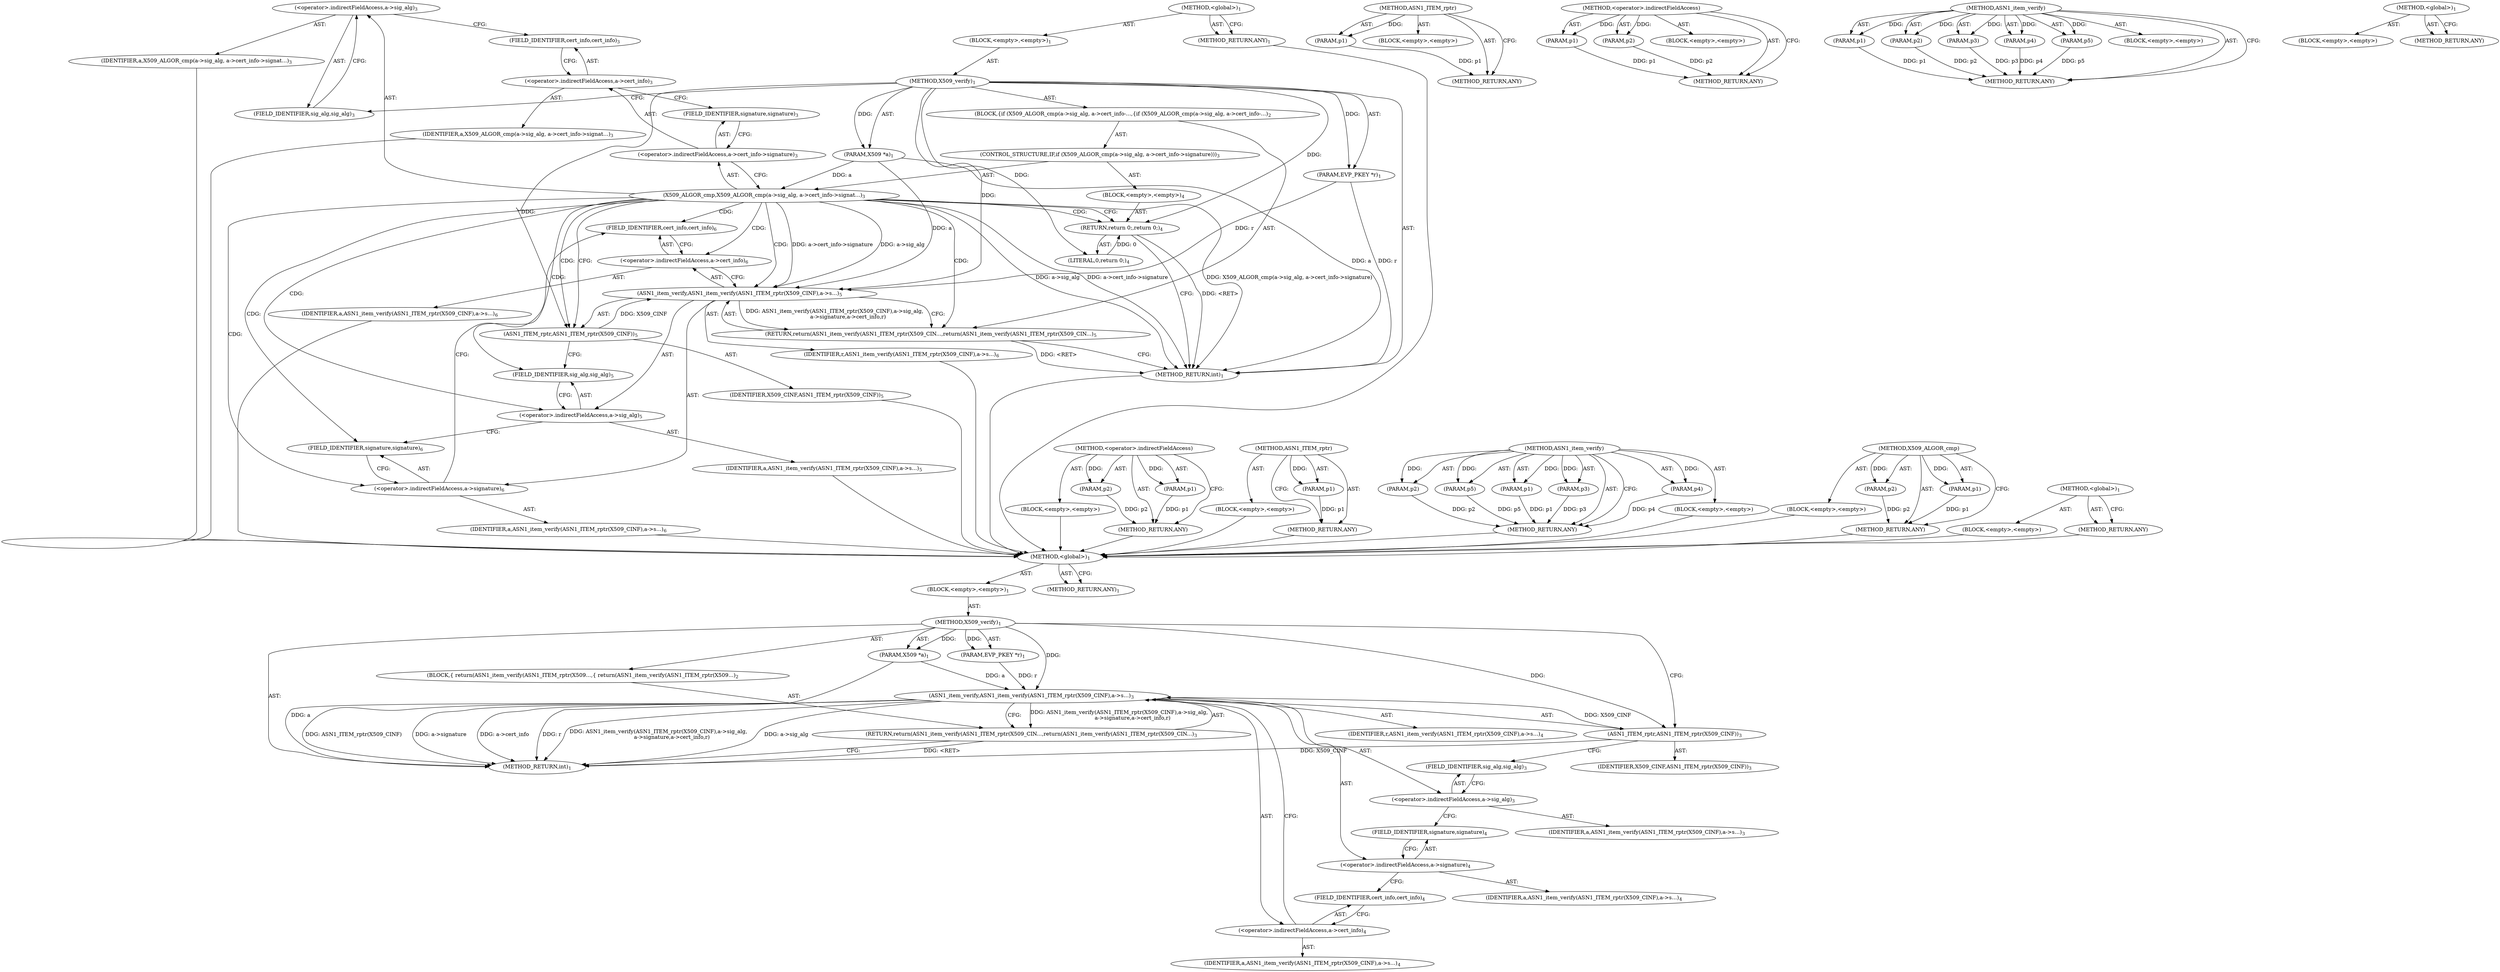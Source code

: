 digraph "&lt;global&gt;" {
vulnerable_6 [label=<(METHOD,&lt;global&gt;)<SUB>1</SUB>>];
vulnerable_7 [label=<(BLOCK,&lt;empty&gt;,&lt;empty&gt;)<SUB>1</SUB>>];
vulnerable_8 [label=<(METHOD,X509_verify)<SUB>1</SUB>>];
vulnerable_9 [label=<(PARAM,X509 *a)<SUB>1</SUB>>];
vulnerable_10 [label=<(PARAM,EVP_PKEY *r)<SUB>1</SUB>>];
vulnerable_11 [label=<(BLOCK,{
 	return(ASN1_item_verify(ASN1_ITEM_rptr(X509...,{
 	return(ASN1_item_verify(ASN1_ITEM_rptr(X509...)<SUB>2</SUB>>];
vulnerable_12 [label=<(RETURN,return(ASN1_item_verify(ASN1_ITEM_rptr(X509_CIN...,return(ASN1_item_verify(ASN1_ITEM_rptr(X509_CIN...)<SUB>3</SUB>>];
vulnerable_13 [label=<(ASN1_item_verify,ASN1_item_verify(ASN1_ITEM_rptr(X509_CINF),a-&gt;s...)<SUB>3</SUB>>];
vulnerable_14 [label=<(ASN1_ITEM_rptr,ASN1_ITEM_rptr(X509_CINF))<SUB>3</SUB>>];
vulnerable_15 [label=<(IDENTIFIER,X509_CINF,ASN1_ITEM_rptr(X509_CINF))<SUB>3</SUB>>];
vulnerable_16 [label=<(&lt;operator&gt;.indirectFieldAccess,a-&gt;sig_alg)<SUB>3</SUB>>];
vulnerable_17 [label=<(IDENTIFIER,a,ASN1_item_verify(ASN1_ITEM_rptr(X509_CINF),a-&gt;s...)<SUB>3</SUB>>];
vulnerable_18 [label=<(FIELD_IDENTIFIER,sig_alg,sig_alg)<SUB>3</SUB>>];
vulnerable_19 [label=<(&lt;operator&gt;.indirectFieldAccess,a-&gt;signature)<SUB>4</SUB>>];
vulnerable_20 [label=<(IDENTIFIER,a,ASN1_item_verify(ASN1_ITEM_rptr(X509_CINF),a-&gt;s...)<SUB>4</SUB>>];
vulnerable_21 [label=<(FIELD_IDENTIFIER,signature,signature)<SUB>4</SUB>>];
vulnerable_22 [label=<(&lt;operator&gt;.indirectFieldAccess,a-&gt;cert_info)<SUB>4</SUB>>];
vulnerable_23 [label=<(IDENTIFIER,a,ASN1_item_verify(ASN1_ITEM_rptr(X509_CINF),a-&gt;s...)<SUB>4</SUB>>];
vulnerable_24 [label=<(FIELD_IDENTIFIER,cert_info,cert_info)<SUB>4</SUB>>];
vulnerable_25 [label=<(IDENTIFIER,r,ASN1_item_verify(ASN1_ITEM_rptr(X509_CINF),a-&gt;s...)<SUB>4</SUB>>];
vulnerable_26 [label=<(METHOD_RETURN,int)<SUB>1</SUB>>];
vulnerable_28 [label=<(METHOD_RETURN,ANY)<SUB>1</SUB>>];
vulnerable_55 [label=<(METHOD,ASN1_ITEM_rptr)>];
vulnerable_56 [label=<(PARAM,p1)>];
vulnerable_57 [label=<(BLOCK,&lt;empty&gt;,&lt;empty&gt;)>];
vulnerable_58 [label=<(METHOD_RETURN,ANY)>];
vulnerable_59 [label=<(METHOD,&lt;operator&gt;.indirectFieldAccess)>];
vulnerable_60 [label=<(PARAM,p1)>];
vulnerable_61 [label=<(PARAM,p2)>];
vulnerable_62 [label=<(BLOCK,&lt;empty&gt;,&lt;empty&gt;)>];
vulnerable_63 [label=<(METHOD_RETURN,ANY)>];
vulnerable_47 [label=<(METHOD,ASN1_item_verify)>];
vulnerable_48 [label=<(PARAM,p1)>];
vulnerable_49 [label=<(PARAM,p2)>];
vulnerable_50 [label=<(PARAM,p3)>];
vulnerable_51 [label=<(PARAM,p4)>];
vulnerable_52 [label=<(PARAM,p5)>];
vulnerable_53 [label=<(BLOCK,&lt;empty&gt;,&lt;empty&gt;)>];
vulnerable_54 [label=<(METHOD_RETURN,ANY)>];
vulnerable_41 [label=<(METHOD,&lt;global&gt;)<SUB>1</SUB>>];
vulnerable_42 [label=<(BLOCK,&lt;empty&gt;,&lt;empty&gt;)>];
vulnerable_43 [label=<(METHOD_RETURN,ANY)>];
fixed_6 [label=<(METHOD,&lt;global&gt;)<SUB>1</SUB>>];
fixed_7 [label=<(BLOCK,&lt;empty&gt;,&lt;empty&gt;)<SUB>1</SUB>>];
fixed_8 [label=<(METHOD,X509_verify)<SUB>1</SUB>>];
fixed_9 [label=<(PARAM,X509 *a)<SUB>1</SUB>>];
fixed_10 [label=<(PARAM,EVP_PKEY *r)<SUB>1</SUB>>];
fixed_11 [label=<(BLOCK,{
	if (X509_ALGOR_cmp(a-&gt;sig_alg, a-&gt;cert_info-...,{
	if (X509_ALGOR_cmp(a-&gt;sig_alg, a-&gt;cert_info-...)<SUB>2</SUB>>];
fixed_12 [label=<(CONTROL_STRUCTURE,IF,if (X509_ALGOR_cmp(a-&gt;sig_alg, a-&gt;cert_info-&gt;signature)))<SUB>3</SUB>>];
fixed_13 [label=<(X509_ALGOR_cmp,X509_ALGOR_cmp(a-&gt;sig_alg, a-&gt;cert_info-&gt;signat...)<SUB>3</SUB>>];
fixed_14 [label=<(&lt;operator&gt;.indirectFieldAccess,a-&gt;sig_alg)<SUB>3</SUB>>];
fixed_15 [label=<(IDENTIFIER,a,X509_ALGOR_cmp(a-&gt;sig_alg, a-&gt;cert_info-&gt;signat...)<SUB>3</SUB>>];
fixed_16 [label=<(FIELD_IDENTIFIER,sig_alg,sig_alg)<SUB>3</SUB>>];
fixed_17 [label=<(&lt;operator&gt;.indirectFieldAccess,a-&gt;cert_info-&gt;signature)<SUB>3</SUB>>];
fixed_18 [label=<(&lt;operator&gt;.indirectFieldAccess,a-&gt;cert_info)<SUB>3</SUB>>];
fixed_19 [label=<(IDENTIFIER,a,X509_ALGOR_cmp(a-&gt;sig_alg, a-&gt;cert_info-&gt;signat...)<SUB>3</SUB>>];
fixed_20 [label=<(FIELD_IDENTIFIER,cert_info,cert_info)<SUB>3</SUB>>];
fixed_21 [label=<(FIELD_IDENTIFIER,signature,signature)<SUB>3</SUB>>];
fixed_22 [label=<(BLOCK,&lt;empty&gt;,&lt;empty&gt;)<SUB>4</SUB>>];
fixed_23 [label=<(RETURN,return 0;,return 0;)<SUB>4</SUB>>];
fixed_24 [label=<(LITERAL,0,return 0;)<SUB>4</SUB>>];
fixed_25 [label=<(RETURN,return(ASN1_item_verify(ASN1_ITEM_rptr(X509_CIN...,return(ASN1_item_verify(ASN1_ITEM_rptr(X509_CIN...)<SUB>5</SUB>>];
fixed_26 [label=<(ASN1_item_verify,ASN1_item_verify(ASN1_ITEM_rptr(X509_CINF),a-&gt;s...)<SUB>5</SUB>>];
fixed_27 [label=<(ASN1_ITEM_rptr,ASN1_ITEM_rptr(X509_CINF))<SUB>5</SUB>>];
fixed_28 [label=<(IDENTIFIER,X509_CINF,ASN1_ITEM_rptr(X509_CINF))<SUB>5</SUB>>];
fixed_29 [label=<(&lt;operator&gt;.indirectFieldAccess,a-&gt;sig_alg)<SUB>5</SUB>>];
fixed_30 [label=<(IDENTIFIER,a,ASN1_item_verify(ASN1_ITEM_rptr(X509_CINF),a-&gt;s...)<SUB>5</SUB>>];
fixed_31 [label=<(FIELD_IDENTIFIER,sig_alg,sig_alg)<SUB>5</SUB>>];
fixed_32 [label=<(&lt;operator&gt;.indirectFieldAccess,a-&gt;signature)<SUB>6</SUB>>];
fixed_33 [label=<(IDENTIFIER,a,ASN1_item_verify(ASN1_ITEM_rptr(X509_CINF),a-&gt;s...)<SUB>6</SUB>>];
fixed_34 [label=<(FIELD_IDENTIFIER,signature,signature)<SUB>6</SUB>>];
fixed_35 [label=<(&lt;operator&gt;.indirectFieldAccess,a-&gt;cert_info)<SUB>6</SUB>>];
fixed_36 [label=<(IDENTIFIER,a,ASN1_item_verify(ASN1_ITEM_rptr(X509_CINF),a-&gt;s...)<SUB>6</SUB>>];
fixed_37 [label=<(FIELD_IDENTIFIER,cert_info,cert_info)<SUB>6</SUB>>];
fixed_38 [label=<(IDENTIFIER,r,ASN1_item_verify(ASN1_ITEM_rptr(X509_CINF),a-&gt;s...)<SUB>6</SUB>>];
fixed_39 [label=<(METHOD_RETURN,int)<SUB>1</SUB>>];
fixed_41 [label=<(METHOD_RETURN,ANY)<SUB>1</SUB>>];
fixed_65 [label=<(METHOD,&lt;operator&gt;.indirectFieldAccess)>];
fixed_66 [label=<(PARAM,p1)>];
fixed_67 [label=<(PARAM,p2)>];
fixed_68 [label=<(BLOCK,&lt;empty&gt;,&lt;empty&gt;)>];
fixed_69 [label=<(METHOD_RETURN,ANY)>];
fixed_78 [label=<(METHOD,ASN1_ITEM_rptr)>];
fixed_79 [label=<(PARAM,p1)>];
fixed_80 [label=<(BLOCK,&lt;empty&gt;,&lt;empty&gt;)>];
fixed_81 [label=<(METHOD_RETURN,ANY)>];
fixed_70 [label=<(METHOD,ASN1_item_verify)>];
fixed_71 [label=<(PARAM,p1)>];
fixed_72 [label=<(PARAM,p2)>];
fixed_73 [label=<(PARAM,p3)>];
fixed_74 [label=<(PARAM,p4)>];
fixed_75 [label=<(PARAM,p5)>];
fixed_76 [label=<(BLOCK,&lt;empty&gt;,&lt;empty&gt;)>];
fixed_77 [label=<(METHOD_RETURN,ANY)>];
fixed_60 [label=<(METHOD,X509_ALGOR_cmp)>];
fixed_61 [label=<(PARAM,p1)>];
fixed_62 [label=<(PARAM,p2)>];
fixed_63 [label=<(BLOCK,&lt;empty&gt;,&lt;empty&gt;)>];
fixed_64 [label=<(METHOD_RETURN,ANY)>];
fixed_54 [label=<(METHOD,&lt;global&gt;)<SUB>1</SUB>>];
fixed_55 [label=<(BLOCK,&lt;empty&gt;,&lt;empty&gt;)>];
fixed_56 [label=<(METHOD_RETURN,ANY)>];
vulnerable_6 -> vulnerable_7  [key=0, label="AST: "];
vulnerable_6 -> vulnerable_28  [key=0, label="AST: "];
vulnerable_6 -> vulnerable_28  [key=1, label="CFG: "];
vulnerable_7 -> vulnerable_8  [key=0, label="AST: "];
vulnerable_8 -> vulnerable_9  [key=0, label="AST: "];
vulnerable_8 -> vulnerable_9  [key=1, label="DDG: "];
vulnerable_8 -> vulnerable_10  [key=0, label="AST: "];
vulnerable_8 -> vulnerable_10  [key=1, label="DDG: "];
vulnerable_8 -> vulnerable_11  [key=0, label="AST: "];
vulnerable_8 -> vulnerable_26  [key=0, label="AST: "];
vulnerable_8 -> vulnerable_14  [key=0, label="CFG: "];
vulnerable_8 -> vulnerable_14  [key=1, label="DDG: "];
vulnerable_8 -> vulnerable_13  [key=0, label="DDG: "];
vulnerable_9 -> vulnerable_26  [key=0, label="DDG: a"];
vulnerable_9 -> vulnerable_13  [key=0, label="DDG: a"];
vulnerable_10 -> vulnerable_13  [key=0, label="DDG: r"];
vulnerable_11 -> vulnerable_12  [key=0, label="AST: "];
vulnerable_12 -> vulnerable_13  [key=0, label="AST: "];
vulnerable_12 -> vulnerable_26  [key=0, label="CFG: "];
vulnerable_12 -> vulnerable_26  [key=1, label="DDG: &lt;RET&gt;"];
vulnerable_13 -> vulnerable_14  [key=0, label="AST: "];
vulnerable_13 -> vulnerable_16  [key=0, label="AST: "];
vulnerable_13 -> vulnerable_19  [key=0, label="AST: "];
vulnerable_13 -> vulnerable_22  [key=0, label="AST: "];
vulnerable_13 -> vulnerable_25  [key=0, label="AST: "];
vulnerable_13 -> vulnerable_12  [key=0, label="CFG: "];
vulnerable_13 -> vulnerable_12  [key=1, label="DDG: ASN1_item_verify(ASN1_ITEM_rptr(X509_CINF),a-&gt;sig_alg,
 		a-&gt;signature,a-&gt;cert_info,r)"];
vulnerable_13 -> vulnerable_26  [key=0, label="DDG: ASN1_ITEM_rptr(X509_CINF)"];
vulnerable_13 -> vulnerable_26  [key=1, label="DDG: a-&gt;sig_alg"];
vulnerable_13 -> vulnerable_26  [key=2, label="DDG: a-&gt;signature"];
vulnerable_13 -> vulnerable_26  [key=3, label="DDG: a-&gt;cert_info"];
vulnerable_13 -> vulnerable_26  [key=4, label="DDG: r"];
vulnerable_13 -> vulnerable_26  [key=5, label="DDG: ASN1_item_verify(ASN1_ITEM_rptr(X509_CINF),a-&gt;sig_alg,
 		a-&gt;signature,a-&gt;cert_info,r)"];
vulnerable_14 -> vulnerable_15  [key=0, label="AST: "];
vulnerable_14 -> vulnerable_18  [key=0, label="CFG: "];
vulnerable_14 -> vulnerable_26  [key=0, label="DDG: X509_CINF"];
vulnerable_14 -> vulnerable_13  [key=0, label="DDG: X509_CINF"];
vulnerable_16 -> vulnerable_17  [key=0, label="AST: "];
vulnerable_16 -> vulnerable_18  [key=0, label="AST: "];
vulnerable_16 -> vulnerable_21  [key=0, label="CFG: "];
vulnerable_18 -> vulnerable_16  [key=0, label="CFG: "];
vulnerable_19 -> vulnerable_20  [key=0, label="AST: "];
vulnerable_19 -> vulnerable_21  [key=0, label="AST: "];
vulnerable_19 -> vulnerable_24  [key=0, label="CFG: "];
vulnerable_21 -> vulnerable_19  [key=0, label="CFG: "];
vulnerable_22 -> vulnerable_23  [key=0, label="AST: "];
vulnerable_22 -> vulnerable_24  [key=0, label="AST: "];
vulnerable_22 -> vulnerable_13  [key=0, label="CFG: "];
vulnerable_24 -> vulnerable_22  [key=0, label="CFG: "];
vulnerable_55 -> vulnerable_56  [key=0, label="AST: "];
vulnerable_55 -> vulnerable_56  [key=1, label="DDG: "];
vulnerable_55 -> vulnerable_57  [key=0, label="AST: "];
vulnerable_55 -> vulnerable_58  [key=0, label="AST: "];
vulnerable_55 -> vulnerable_58  [key=1, label="CFG: "];
vulnerable_56 -> vulnerable_58  [key=0, label="DDG: p1"];
vulnerable_59 -> vulnerable_60  [key=0, label="AST: "];
vulnerable_59 -> vulnerable_60  [key=1, label="DDG: "];
vulnerable_59 -> vulnerable_62  [key=0, label="AST: "];
vulnerable_59 -> vulnerable_61  [key=0, label="AST: "];
vulnerable_59 -> vulnerable_61  [key=1, label="DDG: "];
vulnerable_59 -> vulnerable_63  [key=0, label="AST: "];
vulnerable_59 -> vulnerable_63  [key=1, label="CFG: "];
vulnerable_60 -> vulnerable_63  [key=0, label="DDG: p1"];
vulnerable_61 -> vulnerable_63  [key=0, label="DDG: p2"];
vulnerable_47 -> vulnerable_48  [key=0, label="AST: "];
vulnerable_47 -> vulnerable_48  [key=1, label="DDG: "];
vulnerable_47 -> vulnerable_53  [key=0, label="AST: "];
vulnerable_47 -> vulnerable_49  [key=0, label="AST: "];
vulnerable_47 -> vulnerable_49  [key=1, label="DDG: "];
vulnerable_47 -> vulnerable_54  [key=0, label="AST: "];
vulnerable_47 -> vulnerable_54  [key=1, label="CFG: "];
vulnerable_47 -> vulnerable_50  [key=0, label="AST: "];
vulnerable_47 -> vulnerable_50  [key=1, label="DDG: "];
vulnerable_47 -> vulnerable_51  [key=0, label="AST: "];
vulnerable_47 -> vulnerable_51  [key=1, label="DDG: "];
vulnerable_47 -> vulnerable_52  [key=0, label="AST: "];
vulnerable_47 -> vulnerable_52  [key=1, label="DDG: "];
vulnerable_48 -> vulnerable_54  [key=0, label="DDG: p1"];
vulnerable_49 -> vulnerable_54  [key=0, label="DDG: p2"];
vulnerable_50 -> vulnerable_54  [key=0, label="DDG: p3"];
vulnerable_51 -> vulnerable_54  [key=0, label="DDG: p4"];
vulnerable_52 -> vulnerable_54  [key=0, label="DDG: p5"];
vulnerable_41 -> vulnerable_42  [key=0, label="AST: "];
vulnerable_41 -> vulnerable_43  [key=0, label="AST: "];
vulnerable_41 -> vulnerable_43  [key=1, label="CFG: "];
fixed_6 -> fixed_7  [key=0, label="AST: "];
fixed_6 -> fixed_41  [key=0, label="AST: "];
fixed_6 -> fixed_41  [key=1, label="CFG: "];
fixed_7 -> fixed_8  [key=0, label="AST: "];
fixed_8 -> fixed_9  [key=0, label="AST: "];
fixed_8 -> fixed_9  [key=1, label="DDG: "];
fixed_8 -> fixed_10  [key=0, label="AST: "];
fixed_8 -> fixed_10  [key=1, label="DDG: "];
fixed_8 -> fixed_11  [key=0, label="AST: "];
fixed_8 -> fixed_39  [key=0, label="AST: "];
fixed_8 -> fixed_16  [key=0, label="CFG: "];
fixed_8 -> fixed_23  [key=0, label="DDG: "];
fixed_8 -> fixed_26  [key=0, label="DDG: "];
fixed_8 -> fixed_24  [key=0, label="DDG: "];
fixed_8 -> fixed_27  [key=0, label="DDG: "];
fixed_9 -> fixed_39  [key=0, label="DDG: a"];
fixed_9 -> fixed_13  [key=0, label="DDG: a"];
fixed_9 -> fixed_26  [key=0, label="DDG: a"];
fixed_10 -> fixed_39  [key=0, label="DDG: r"];
fixed_10 -> fixed_26  [key=0, label="DDG: r"];
fixed_11 -> fixed_12  [key=0, label="AST: "];
fixed_11 -> fixed_25  [key=0, label="AST: "];
fixed_12 -> fixed_13  [key=0, label="AST: "];
fixed_12 -> fixed_22  [key=0, label="AST: "];
fixed_13 -> fixed_14  [key=0, label="AST: "];
fixed_13 -> fixed_17  [key=0, label="AST: "];
fixed_13 -> fixed_23  [key=0, label="CFG: "];
fixed_13 -> fixed_23  [key=1, label="CDG: "];
fixed_13 -> fixed_27  [key=0, label="CFG: "];
fixed_13 -> fixed_27  [key=1, label="CDG: "];
fixed_13 -> fixed_39  [key=0, label="DDG: a-&gt;sig_alg"];
fixed_13 -> fixed_39  [key=1, label="DDG: a-&gt;cert_info-&gt;signature"];
fixed_13 -> fixed_39  [key=2, label="DDG: X509_ALGOR_cmp(a-&gt;sig_alg, a-&gt;cert_info-&gt;signature)"];
fixed_13 -> fixed_26  [key=0, label="DDG: a-&gt;sig_alg"];
fixed_13 -> fixed_26  [key=1, label="DDG: a-&gt;cert_info-&gt;signature"];
fixed_13 -> fixed_26  [key=2, label="CDG: "];
fixed_13 -> fixed_29  [key=0, label="CDG: "];
fixed_13 -> fixed_34  [key=0, label="CDG: "];
fixed_13 -> fixed_32  [key=0, label="CDG: "];
fixed_13 -> fixed_35  [key=0, label="CDG: "];
fixed_13 -> fixed_37  [key=0, label="CDG: "];
fixed_13 -> fixed_25  [key=0, label="CDG: "];
fixed_13 -> fixed_31  [key=0, label="CDG: "];
fixed_14 -> fixed_15  [key=0, label="AST: "];
fixed_14 -> fixed_16  [key=0, label="AST: "];
fixed_14 -> fixed_20  [key=0, label="CFG: "];
fixed_15 -> vulnerable_6  [key=0];
fixed_16 -> fixed_14  [key=0, label="CFG: "];
fixed_17 -> fixed_18  [key=0, label="AST: "];
fixed_17 -> fixed_21  [key=0, label="AST: "];
fixed_17 -> fixed_13  [key=0, label="CFG: "];
fixed_18 -> fixed_19  [key=0, label="AST: "];
fixed_18 -> fixed_20  [key=0, label="AST: "];
fixed_18 -> fixed_21  [key=0, label="CFG: "];
fixed_19 -> vulnerable_6  [key=0];
fixed_20 -> fixed_18  [key=0, label="CFG: "];
fixed_21 -> fixed_17  [key=0, label="CFG: "];
fixed_22 -> fixed_23  [key=0, label="AST: "];
fixed_23 -> fixed_24  [key=0, label="AST: "];
fixed_23 -> fixed_39  [key=0, label="CFG: "];
fixed_23 -> fixed_39  [key=1, label="DDG: &lt;RET&gt;"];
fixed_24 -> fixed_23  [key=0, label="DDG: 0"];
fixed_25 -> fixed_26  [key=0, label="AST: "];
fixed_25 -> fixed_39  [key=0, label="CFG: "];
fixed_25 -> fixed_39  [key=1, label="DDG: &lt;RET&gt;"];
fixed_26 -> fixed_27  [key=0, label="AST: "];
fixed_26 -> fixed_29  [key=0, label="AST: "];
fixed_26 -> fixed_32  [key=0, label="AST: "];
fixed_26 -> fixed_35  [key=0, label="AST: "];
fixed_26 -> fixed_38  [key=0, label="AST: "];
fixed_26 -> fixed_25  [key=0, label="CFG: "];
fixed_26 -> fixed_25  [key=1, label="DDG: ASN1_item_verify(ASN1_ITEM_rptr(X509_CINF),a-&gt;sig_alg,
 		a-&gt;signature,a-&gt;cert_info,r)"];
fixed_27 -> fixed_28  [key=0, label="AST: "];
fixed_27 -> fixed_31  [key=0, label="CFG: "];
fixed_27 -> fixed_26  [key=0, label="DDG: X509_CINF"];
fixed_28 -> vulnerable_6  [key=0];
fixed_29 -> fixed_30  [key=0, label="AST: "];
fixed_29 -> fixed_31  [key=0, label="AST: "];
fixed_29 -> fixed_34  [key=0, label="CFG: "];
fixed_30 -> vulnerable_6  [key=0];
fixed_31 -> fixed_29  [key=0, label="CFG: "];
fixed_32 -> fixed_33  [key=0, label="AST: "];
fixed_32 -> fixed_34  [key=0, label="AST: "];
fixed_32 -> fixed_37  [key=0, label="CFG: "];
fixed_33 -> vulnerable_6  [key=0];
fixed_34 -> fixed_32  [key=0, label="CFG: "];
fixed_35 -> fixed_36  [key=0, label="AST: "];
fixed_35 -> fixed_37  [key=0, label="AST: "];
fixed_35 -> fixed_26  [key=0, label="CFG: "];
fixed_36 -> vulnerable_6  [key=0];
fixed_37 -> fixed_35  [key=0, label="CFG: "];
fixed_38 -> vulnerable_6  [key=0];
fixed_39 -> vulnerable_6  [key=0];
fixed_41 -> vulnerable_6  [key=0];
fixed_65 -> fixed_66  [key=0, label="AST: "];
fixed_65 -> fixed_66  [key=1, label="DDG: "];
fixed_65 -> fixed_68  [key=0, label="AST: "];
fixed_65 -> fixed_67  [key=0, label="AST: "];
fixed_65 -> fixed_67  [key=1, label="DDG: "];
fixed_65 -> fixed_69  [key=0, label="AST: "];
fixed_65 -> fixed_69  [key=1, label="CFG: "];
fixed_66 -> fixed_69  [key=0, label="DDG: p1"];
fixed_67 -> fixed_69  [key=0, label="DDG: p2"];
fixed_68 -> vulnerable_6  [key=0];
fixed_69 -> vulnerable_6  [key=0];
fixed_78 -> fixed_79  [key=0, label="AST: "];
fixed_78 -> fixed_79  [key=1, label="DDG: "];
fixed_78 -> fixed_80  [key=0, label="AST: "];
fixed_78 -> fixed_81  [key=0, label="AST: "];
fixed_78 -> fixed_81  [key=1, label="CFG: "];
fixed_79 -> fixed_81  [key=0, label="DDG: p1"];
fixed_80 -> vulnerable_6  [key=0];
fixed_81 -> vulnerable_6  [key=0];
fixed_70 -> fixed_71  [key=0, label="AST: "];
fixed_70 -> fixed_71  [key=1, label="DDG: "];
fixed_70 -> fixed_76  [key=0, label="AST: "];
fixed_70 -> fixed_72  [key=0, label="AST: "];
fixed_70 -> fixed_72  [key=1, label="DDG: "];
fixed_70 -> fixed_77  [key=0, label="AST: "];
fixed_70 -> fixed_77  [key=1, label="CFG: "];
fixed_70 -> fixed_73  [key=0, label="AST: "];
fixed_70 -> fixed_73  [key=1, label="DDG: "];
fixed_70 -> fixed_74  [key=0, label="AST: "];
fixed_70 -> fixed_74  [key=1, label="DDG: "];
fixed_70 -> fixed_75  [key=0, label="AST: "];
fixed_70 -> fixed_75  [key=1, label="DDG: "];
fixed_71 -> fixed_77  [key=0, label="DDG: p1"];
fixed_72 -> fixed_77  [key=0, label="DDG: p2"];
fixed_73 -> fixed_77  [key=0, label="DDG: p3"];
fixed_74 -> fixed_77  [key=0, label="DDG: p4"];
fixed_75 -> fixed_77  [key=0, label="DDG: p5"];
fixed_76 -> vulnerable_6  [key=0];
fixed_77 -> vulnerable_6  [key=0];
fixed_60 -> fixed_61  [key=0, label="AST: "];
fixed_60 -> fixed_61  [key=1, label="DDG: "];
fixed_60 -> fixed_63  [key=0, label="AST: "];
fixed_60 -> fixed_62  [key=0, label="AST: "];
fixed_60 -> fixed_62  [key=1, label="DDG: "];
fixed_60 -> fixed_64  [key=0, label="AST: "];
fixed_60 -> fixed_64  [key=1, label="CFG: "];
fixed_61 -> fixed_64  [key=0, label="DDG: p1"];
fixed_62 -> fixed_64  [key=0, label="DDG: p2"];
fixed_63 -> vulnerable_6  [key=0];
fixed_64 -> vulnerable_6  [key=0];
fixed_54 -> fixed_55  [key=0, label="AST: "];
fixed_54 -> fixed_56  [key=0, label="AST: "];
fixed_54 -> fixed_56  [key=1, label="CFG: "];
fixed_55 -> vulnerable_6  [key=0];
fixed_56 -> vulnerable_6  [key=0];
}
